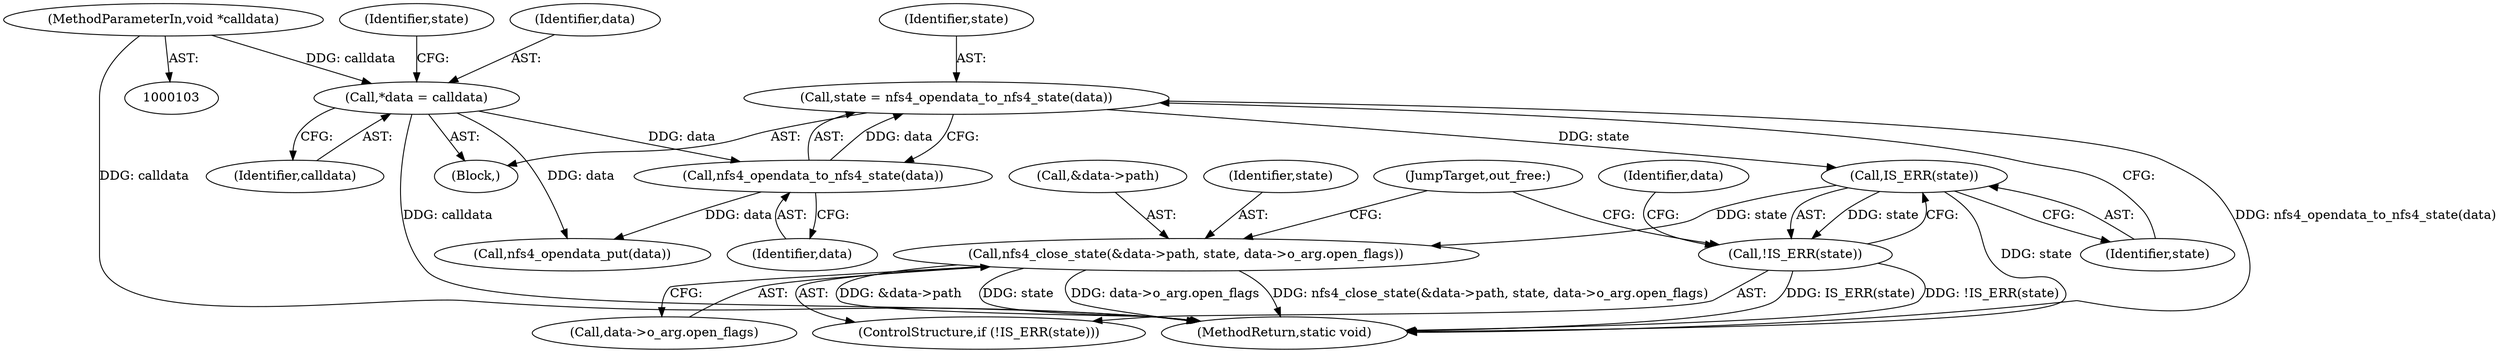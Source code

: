 digraph "1_linux_dc0b027dfadfcb8a5504f7d8052754bf8d501ab9_15@API" {
"1000142" [label="(Call,state = nfs4_opendata_to_nfs4_state(data))"];
"1000144" [label="(Call,nfs4_opendata_to_nfs4_state(data))"];
"1000107" [label="(Call,*data = calldata)"];
"1000104" [label="(MethodParameterIn,void *calldata)"];
"1000148" [label="(Call,IS_ERR(state))"];
"1000147" [label="(Call,!IS_ERR(state))"];
"1000150" [label="(Call,nfs4_close_state(&data->path, state, data->o_arg.open_flags))"];
"1000104" [label="(MethodParameterIn,void *calldata)"];
"1000153" [label="(Identifier,data)"];
"1000151" [label="(Call,&data->path)"];
"1000147" [label="(Call,!IS_ERR(state))"];
"1000148" [label="(Call,IS_ERR(state))"];
"1000107" [label="(Call,*data = calldata)"];
"1000145" [label="(Identifier,data)"];
"1000112" [label="(Identifier,state)"];
"1000105" [label="(Block,)"];
"1000164" [label="(MethodReturn,static void)"];
"1000146" [label="(ControlStructure,if (!IS_ERR(state)))"];
"1000162" [label="(Call,nfs4_opendata_put(data))"];
"1000161" [label="(JumpTarget,out_free:)"];
"1000150" [label="(Call,nfs4_close_state(&data->path, state, data->o_arg.open_flags))"];
"1000156" [label="(Call,data->o_arg.open_flags)"];
"1000149" [label="(Identifier,state)"];
"1000144" [label="(Call,nfs4_opendata_to_nfs4_state(data))"];
"1000142" [label="(Call,state = nfs4_opendata_to_nfs4_state(data))"];
"1000109" [label="(Identifier,calldata)"];
"1000155" [label="(Identifier,state)"];
"1000108" [label="(Identifier,data)"];
"1000143" [label="(Identifier,state)"];
"1000142" -> "1000105"  [label="AST: "];
"1000142" -> "1000144"  [label="CFG: "];
"1000143" -> "1000142"  [label="AST: "];
"1000144" -> "1000142"  [label="AST: "];
"1000149" -> "1000142"  [label="CFG: "];
"1000142" -> "1000164"  [label="DDG: nfs4_opendata_to_nfs4_state(data)"];
"1000144" -> "1000142"  [label="DDG: data"];
"1000142" -> "1000148"  [label="DDG: state"];
"1000144" -> "1000145"  [label="CFG: "];
"1000145" -> "1000144"  [label="AST: "];
"1000107" -> "1000144"  [label="DDG: data"];
"1000144" -> "1000162"  [label="DDG: data"];
"1000107" -> "1000105"  [label="AST: "];
"1000107" -> "1000109"  [label="CFG: "];
"1000108" -> "1000107"  [label="AST: "];
"1000109" -> "1000107"  [label="AST: "];
"1000112" -> "1000107"  [label="CFG: "];
"1000107" -> "1000164"  [label="DDG: calldata"];
"1000104" -> "1000107"  [label="DDG: calldata"];
"1000107" -> "1000162"  [label="DDG: data"];
"1000104" -> "1000103"  [label="AST: "];
"1000104" -> "1000164"  [label="DDG: calldata"];
"1000148" -> "1000147"  [label="AST: "];
"1000148" -> "1000149"  [label="CFG: "];
"1000149" -> "1000148"  [label="AST: "];
"1000147" -> "1000148"  [label="CFG: "];
"1000148" -> "1000164"  [label="DDG: state"];
"1000148" -> "1000147"  [label="DDG: state"];
"1000148" -> "1000150"  [label="DDG: state"];
"1000147" -> "1000146"  [label="AST: "];
"1000153" -> "1000147"  [label="CFG: "];
"1000161" -> "1000147"  [label="CFG: "];
"1000147" -> "1000164"  [label="DDG: IS_ERR(state)"];
"1000147" -> "1000164"  [label="DDG: !IS_ERR(state)"];
"1000150" -> "1000146"  [label="AST: "];
"1000150" -> "1000156"  [label="CFG: "];
"1000151" -> "1000150"  [label="AST: "];
"1000155" -> "1000150"  [label="AST: "];
"1000156" -> "1000150"  [label="AST: "];
"1000161" -> "1000150"  [label="CFG: "];
"1000150" -> "1000164"  [label="DDG: nfs4_close_state(&data->path, state, data->o_arg.open_flags)"];
"1000150" -> "1000164"  [label="DDG: &data->path"];
"1000150" -> "1000164"  [label="DDG: state"];
"1000150" -> "1000164"  [label="DDG: data->o_arg.open_flags"];
}
